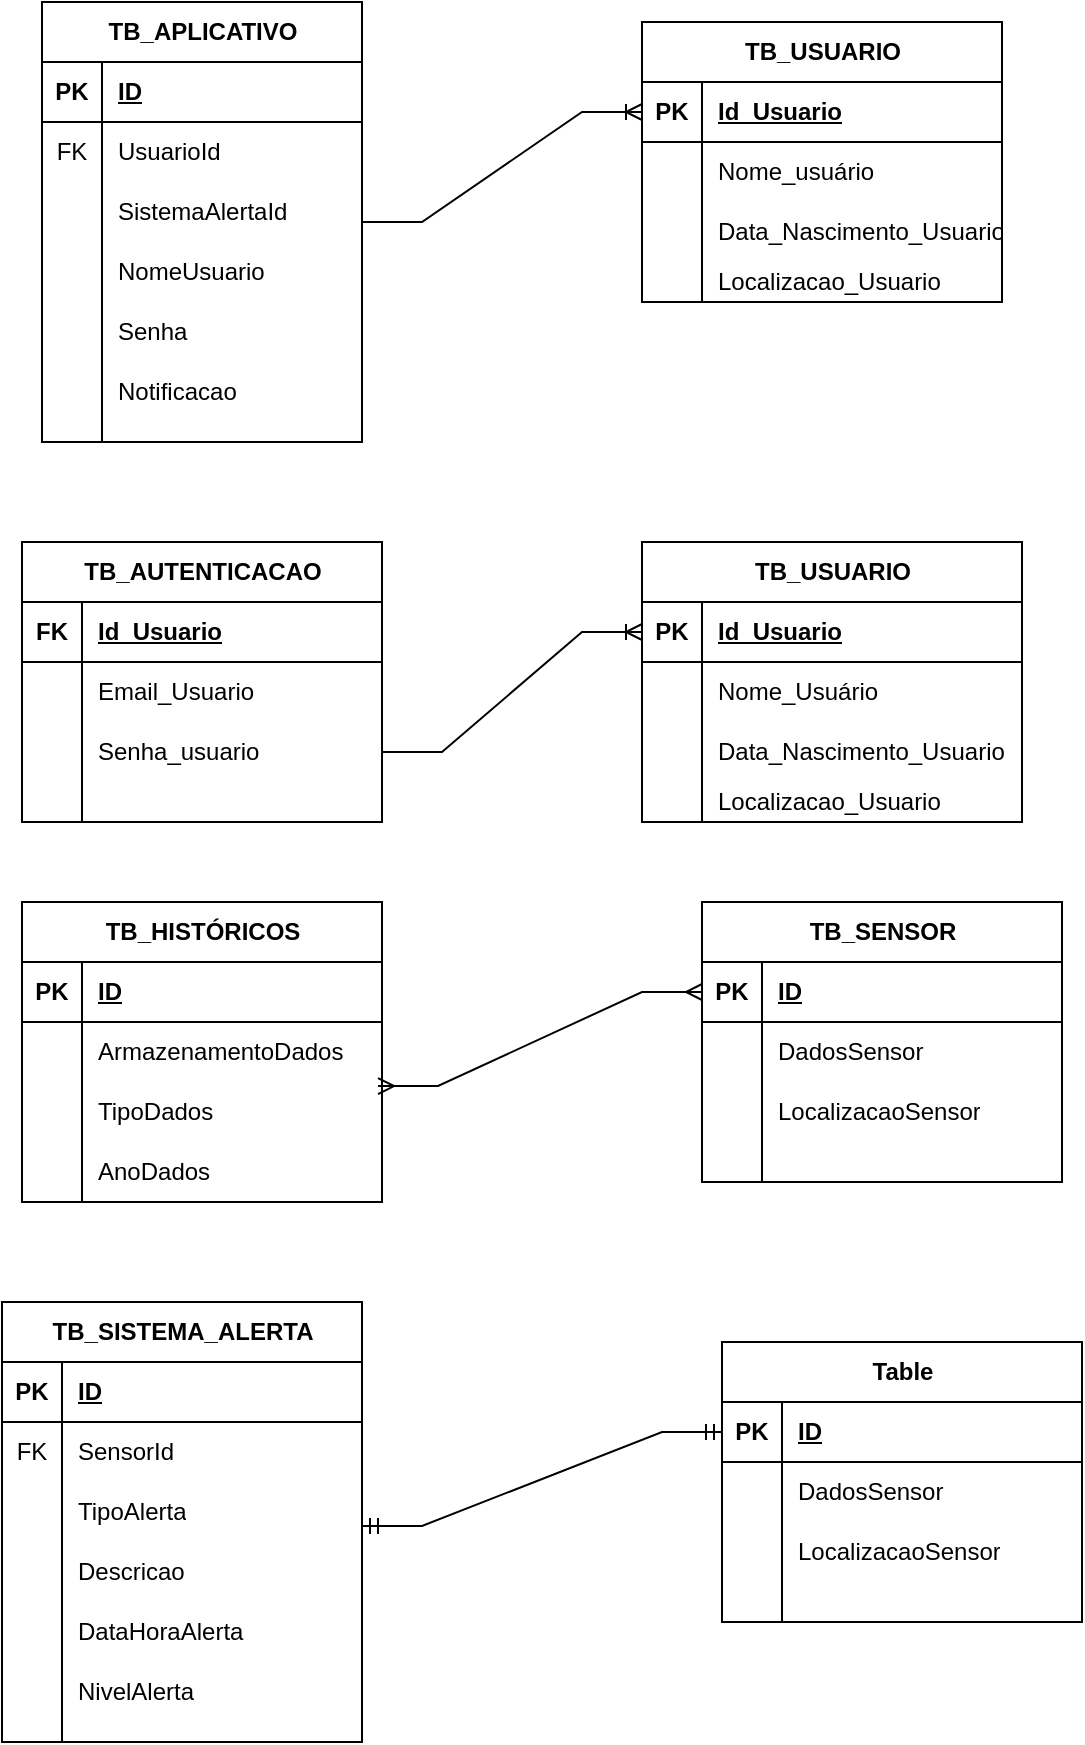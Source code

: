 <mxfile version="24.5.2" type="device">
  <diagram name="Página-1" id="_xn4fjppWbtkT4HepG00">
    <mxGraphModel dx="1035" dy="551" grid="1" gridSize="10" guides="1" tooltips="1" connect="1" arrows="1" fold="1" page="1" pageScale="1" pageWidth="827" pageHeight="1169" math="0" shadow="0">
      <root>
        <mxCell id="0" />
        <mxCell id="1" parent="0" />
        <mxCell id="BvhSq5Sa9tOor0ZgV3Le-1" value="TB_USUARIO" style="shape=table;startSize=30;container=1;collapsible=1;childLayout=tableLayout;fixedRows=1;rowLines=0;fontStyle=1;align=center;resizeLast=1;html=1;" parent="1" vertex="1">
          <mxGeometry x="370" y="40" width="180" height="140" as="geometry" />
        </mxCell>
        <mxCell id="BvhSq5Sa9tOor0ZgV3Le-2" value="" style="shape=tableRow;horizontal=0;startSize=0;swimlaneHead=0;swimlaneBody=0;fillColor=none;collapsible=0;dropTarget=0;points=[[0,0.5],[1,0.5]];portConstraint=eastwest;top=0;left=0;right=0;bottom=1;" parent="BvhSq5Sa9tOor0ZgV3Le-1" vertex="1">
          <mxGeometry y="30" width="180" height="30" as="geometry" />
        </mxCell>
        <mxCell id="BvhSq5Sa9tOor0ZgV3Le-3" value="PK" style="shape=partialRectangle;connectable=0;fillColor=none;top=0;left=0;bottom=0;right=0;fontStyle=1;overflow=hidden;whiteSpace=wrap;html=1;" parent="BvhSq5Sa9tOor0ZgV3Le-2" vertex="1">
          <mxGeometry width="30" height="30" as="geometry">
            <mxRectangle width="30" height="30" as="alternateBounds" />
          </mxGeometry>
        </mxCell>
        <mxCell id="BvhSq5Sa9tOor0ZgV3Le-4" value="&lt;font style=&quot;vertical-align: inherit;&quot;&gt;&lt;font style=&quot;vertical-align: inherit;&quot;&gt;Id_Usuario&lt;/font&gt;&lt;/font&gt;" style="shape=partialRectangle;connectable=0;fillColor=none;top=0;left=0;bottom=0;right=0;align=left;spacingLeft=6;fontStyle=5;overflow=hidden;whiteSpace=wrap;html=1;" parent="BvhSq5Sa9tOor0ZgV3Le-2" vertex="1">
          <mxGeometry x="30" width="150" height="30" as="geometry">
            <mxRectangle width="150" height="30" as="alternateBounds" />
          </mxGeometry>
        </mxCell>
        <mxCell id="BvhSq5Sa9tOor0ZgV3Le-5" value="" style="shape=tableRow;horizontal=0;startSize=0;swimlaneHead=0;swimlaneBody=0;fillColor=none;collapsible=0;dropTarget=0;points=[[0,0.5],[1,0.5]];portConstraint=eastwest;top=0;left=0;right=0;bottom=0;" parent="BvhSq5Sa9tOor0ZgV3Le-1" vertex="1">
          <mxGeometry y="60" width="180" height="30" as="geometry" />
        </mxCell>
        <mxCell id="BvhSq5Sa9tOor0ZgV3Le-6" value="" style="shape=partialRectangle;connectable=0;fillColor=none;top=0;left=0;bottom=0;right=0;editable=1;overflow=hidden;whiteSpace=wrap;html=1;" parent="BvhSq5Sa9tOor0ZgV3Le-5" vertex="1">
          <mxGeometry width="30" height="30" as="geometry">
            <mxRectangle width="30" height="30" as="alternateBounds" />
          </mxGeometry>
        </mxCell>
        <mxCell id="BvhSq5Sa9tOor0ZgV3Le-7" value="&lt;font style=&quot;vertical-align: inherit;&quot;&gt;&lt;font style=&quot;vertical-align: inherit;&quot;&gt;Nome_usuário&lt;/font&gt;&lt;/font&gt;" style="shape=partialRectangle;connectable=0;fillColor=none;top=0;left=0;bottom=0;right=0;align=left;spacingLeft=6;overflow=hidden;whiteSpace=wrap;html=1;" parent="BvhSq5Sa9tOor0ZgV3Le-5" vertex="1">
          <mxGeometry x="30" width="150" height="30" as="geometry">
            <mxRectangle width="150" height="30" as="alternateBounds" />
          </mxGeometry>
        </mxCell>
        <mxCell id="BvhSq5Sa9tOor0ZgV3Le-8" value="" style="shape=tableRow;horizontal=0;startSize=0;swimlaneHead=0;swimlaneBody=0;fillColor=none;collapsible=0;dropTarget=0;points=[[0,0.5],[1,0.5]];portConstraint=eastwest;top=0;left=0;right=0;bottom=0;" parent="BvhSq5Sa9tOor0ZgV3Le-1" vertex="1">
          <mxGeometry y="90" width="180" height="30" as="geometry" />
        </mxCell>
        <mxCell id="BvhSq5Sa9tOor0ZgV3Le-9" value="" style="shape=partialRectangle;connectable=0;fillColor=none;top=0;left=0;bottom=0;right=0;editable=1;overflow=hidden;whiteSpace=wrap;html=1;" parent="BvhSq5Sa9tOor0ZgV3Le-8" vertex="1">
          <mxGeometry width="30" height="30" as="geometry">
            <mxRectangle width="30" height="30" as="alternateBounds" />
          </mxGeometry>
        </mxCell>
        <mxCell id="BvhSq5Sa9tOor0ZgV3Le-10" value="&lt;font style=&quot;vertical-align: inherit;&quot;&gt;&lt;font style=&quot;vertical-align: inherit;&quot;&gt;Data_Nascimento_Usuario&lt;/font&gt;&lt;/font&gt;" style="shape=partialRectangle;connectable=0;fillColor=none;top=0;left=0;bottom=0;right=0;align=left;spacingLeft=6;overflow=hidden;whiteSpace=wrap;html=1;" parent="BvhSq5Sa9tOor0ZgV3Le-8" vertex="1">
          <mxGeometry x="30" width="150" height="30" as="geometry">
            <mxRectangle width="150" height="30" as="alternateBounds" />
          </mxGeometry>
        </mxCell>
        <mxCell id="BvhSq5Sa9tOor0ZgV3Le-11" value="" style="shape=tableRow;horizontal=0;startSize=0;swimlaneHead=0;swimlaneBody=0;fillColor=none;collapsible=0;dropTarget=0;points=[[0,0.5],[1,0.5]];portConstraint=eastwest;top=0;left=0;right=0;bottom=0;" parent="BvhSq5Sa9tOor0ZgV3Le-1" vertex="1">
          <mxGeometry y="120" width="180" height="20" as="geometry" />
        </mxCell>
        <mxCell id="BvhSq5Sa9tOor0ZgV3Le-12" value="" style="shape=partialRectangle;connectable=0;fillColor=none;top=0;left=0;bottom=0;right=0;editable=1;overflow=hidden;whiteSpace=wrap;html=1;" parent="BvhSq5Sa9tOor0ZgV3Le-11" vertex="1">
          <mxGeometry width="30" height="20" as="geometry">
            <mxRectangle width="30" height="20" as="alternateBounds" />
          </mxGeometry>
        </mxCell>
        <mxCell id="BvhSq5Sa9tOor0ZgV3Le-13" value="&lt;font style=&quot;vertical-align: inherit;&quot;&gt;&lt;font style=&quot;vertical-align: inherit;&quot;&gt;Localizacao_Usuario&lt;/font&gt;&lt;/font&gt;" style="shape=partialRectangle;connectable=0;fillColor=none;top=0;left=0;bottom=0;right=0;align=left;spacingLeft=6;overflow=hidden;whiteSpace=wrap;html=1;" parent="BvhSq5Sa9tOor0ZgV3Le-11" vertex="1">
          <mxGeometry x="30" width="150" height="20" as="geometry">
            <mxRectangle width="150" height="20" as="alternateBounds" />
          </mxGeometry>
        </mxCell>
        <mxCell id="RGxMdU2Y3Envvjph7J9F-1" value="&lt;font style=&quot;vertical-align: inherit;&quot;&gt;&lt;font style=&quot;vertical-align: inherit;&quot;&gt;&lt;font style=&quot;vertical-align: inherit;&quot;&gt;&lt;font style=&quot;vertical-align: inherit;&quot;&gt;TB_APLICATIVO&lt;/font&gt;&lt;/font&gt;&lt;/font&gt;&lt;/font&gt;" style="shape=table;startSize=30;container=1;collapsible=1;childLayout=tableLayout;fixedRows=1;rowLines=0;fontStyle=1;align=center;resizeLast=1;html=1;" vertex="1" parent="1">
          <mxGeometry x="70" y="30" width="160" height="220" as="geometry" />
        </mxCell>
        <mxCell id="RGxMdU2Y3Envvjph7J9F-2" value="" style="shape=tableRow;horizontal=0;startSize=0;swimlaneHead=0;swimlaneBody=0;fillColor=none;collapsible=0;dropTarget=0;points=[[0,0.5],[1,0.5]];portConstraint=eastwest;top=0;left=0;right=0;bottom=1;" vertex="1" parent="RGxMdU2Y3Envvjph7J9F-1">
          <mxGeometry y="30" width="160" height="30" as="geometry" />
        </mxCell>
        <mxCell id="RGxMdU2Y3Envvjph7J9F-3" value="PK" style="shape=partialRectangle;connectable=0;fillColor=none;top=0;left=0;bottom=0;right=0;fontStyle=1;overflow=hidden;whiteSpace=wrap;html=1;" vertex="1" parent="RGxMdU2Y3Envvjph7J9F-2">
          <mxGeometry width="30" height="30" as="geometry">
            <mxRectangle width="30" height="30" as="alternateBounds" />
          </mxGeometry>
        </mxCell>
        <mxCell id="RGxMdU2Y3Envvjph7J9F-4" value="&lt;font style=&quot;vertical-align: inherit;&quot;&gt;&lt;font style=&quot;vertical-align: inherit;&quot;&gt;&lt;font style=&quot;vertical-align: inherit;&quot;&gt;&lt;font style=&quot;vertical-align: inherit;&quot;&gt;ID&lt;/font&gt;&lt;/font&gt;&lt;/font&gt;&lt;/font&gt;" style="shape=partialRectangle;connectable=0;fillColor=none;top=0;left=0;bottom=0;right=0;align=left;spacingLeft=6;fontStyle=5;overflow=hidden;whiteSpace=wrap;html=1;" vertex="1" parent="RGxMdU2Y3Envvjph7J9F-2">
          <mxGeometry x="30" width="130" height="30" as="geometry">
            <mxRectangle width="130" height="30" as="alternateBounds" />
          </mxGeometry>
        </mxCell>
        <mxCell id="RGxMdU2Y3Envvjph7J9F-5" value="" style="shape=tableRow;horizontal=0;startSize=0;swimlaneHead=0;swimlaneBody=0;fillColor=none;collapsible=0;dropTarget=0;points=[[0,0.5],[1,0.5]];portConstraint=eastwest;top=0;left=0;right=0;bottom=0;" vertex="1" parent="RGxMdU2Y3Envvjph7J9F-1">
          <mxGeometry y="60" width="160" height="30" as="geometry" />
        </mxCell>
        <mxCell id="RGxMdU2Y3Envvjph7J9F-6" value="&lt;font style=&quot;vertical-align: inherit;&quot;&gt;&lt;font style=&quot;vertical-align: inherit;&quot;&gt;FK&lt;/font&gt;&lt;/font&gt;" style="shape=partialRectangle;connectable=0;fillColor=none;top=0;left=0;bottom=0;right=0;editable=1;overflow=hidden;whiteSpace=wrap;html=1;" vertex="1" parent="RGxMdU2Y3Envvjph7J9F-5">
          <mxGeometry width="30" height="30" as="geometry">
            <mxRectangle width="30" height="30" as="alternateBounds" />
          </mxGeometry>
        </mxCell>
        <mxCell id="RGxMdU2Y3Envvjph7J9F-7" value="&lt;font style=&quot;vertical-align: inherit;&quot;&gt;&lt;font style=&quot;vertical-align: inherit;&quot;&gt;&lt;font style=&quot;vertical-align: inherit;&quot;&gt;&lt;font style=&quot;vertical-align: inherit;&quot;&gt;UsuarioId&lt;/font&gt;&lt;/font&gt;&lt;/font&gt;&lt;/font&gt;" style="shape=partialRectangle;connectable=0;fillColor=none;top=0;left=0;bottom=0;right=0;align=left;spacingLeft=6;overflow=hidden;whiteSpace=wrap;html=1;" vertex="1" parent="RGxMdU2Y3Envvjph7J9F-5">
          <mxGeometry x="30" width="130" height="30" as="geometry">
            <mxRectangle width="130" height="30" as="alternateBounds" />
          </mxGeometry>
        </mxCell>
        <mxCell id="RGxMdU2Y3Envvjph7J9F-8" value="" style="shape=tableRow;horizontal=0;startSize=0;swimlaneHead=0;swimlaneBody=0;fillColor=none;collapsible=0;dropTarget=0;points=[[0,0.5],[1,0.5]];portConstraint=eastwest;top=0;left=0;right=0;bottom=0;" vertex="1" parent="RGxMdU2Y3Envvjph7J9F-1">
          <mxGeometry y="90" width="160" height="30" as="geometry" />
        </mxCell>
        <mxCell id="RGxMdU2Y3Envvjph7J9F-9" value="" style="shape=partialRectangle;connectable=0;fillColor=none;top=0;left=0;bottom=0;right=0;editable=1;overflow=hidden;whiteSpace=wrap;html=1;" vertex="1" parent="RGxMdU2Y3Envvjph7J9F-8">
          <mxGeometry width="30" height="30" as="geometry">
            <mxRectangle width="30" height="30" as="alternateBounds" />
          </mxGeometry>
        </mxCell>
        <mxCell id="RGxMdU2Y3Envvjph7J9F-10" value="&lt;font style=&quot;vertical-align: inherit;&quot;&gt;&lt;font style=&quot;vertical-align: inherit;&quot;&gt;&lt;font style=&quot;vertical-align: inherit;&quot;&gt;&lt;font style=&quot;vertical-align: inherit;&quot;&gt;SistemaAlertaId&lt;/font&gt;&lt;/font&gt;&lt;/font&gt;&lt;/font&gt;" style="shape=partialRectangle;connectable=0;fillColor=none;top=0;left=0;bottom=0;right=0;align=left;spacingLeft=6;overflow=hidden;whiteSpace=wrap;html=1;" vertex="1" parent="RGxMdU2Y3Envvjph7J9F-8">
          <mxGeometry x="30" width="130" height="30" as="geometry">
            <mxRectangle width="130" height="30" as="alternateBounds" />
          </mxGeometry>
        </mxCell>
        <mxCell id="RGxMdU2Y3Envvjph7J9F-11" value="" style="shape=tableRow;horizontal=0;startSize=0;swimlaneHead=0;swimlaneBody=0;fillColor=none;collapsible=0;dropTarget=0;points=[[0,0.5],[1,0.5]];portConstraint=eastwest;top=0;left=0;right=0;bottom=0;" vertex="1" parent="RGxMdU2Y3Envvjph7J9F-1">
          <mxGeometry y="120" width="160" height="100" as="geometry" />
        </mxCell>
        <mxCell id="RGxMdU2Y3Envvjph7J9F-12" value="" style="shape=partialRectangle;connectable=0;fillColor=none;top=0;left=0;bottom=0;right=0;editable=1;overflow=hidden;whiteSpace=wrap;html=1;" vertex="1" parent="RGxMdU2Y3Envvjph7J9F-11">
          <mxGeometry width="30" height="100" as="geometry">
            <mxRectangle width="30" height="100" as="alternateBounds" />
          </mxGeometry>
        </mxCell>
        <mxCell id="RGxMdU2Y3Envvjph7J9F-13" value="" style="shape=partialRectangle;connectable=0;fillColor=none;top=0;left=0;bottom=0;right=0;align=left;spacingLeft=6;overflow=hidden;whiteSpace=wrap;html=1;" vertex="1" parent="RGxMdU2Y3Envvjph7J9F-11">
          <mxGeometry x="30" width="130" height="100" as="geometry">
            <mxRectangle width="130" height="100" as="alternateBounds" />
          </mxGeometry>
        </mxCell>
        <mxCell id="RGxMdU2Y3Envvjph7J9F-14" value="" style="shape=tableRow;horizontal=0;startSize=0;swimlaneHead=0;swimlaneBody=0;fillColor=none;collapsible=0;dropTarget=0;points=[[0,0.5],[1,0.5]];portConstraint=eastwest;top=0;left=0;right=0;bottom=0;" vertex="1" parent="1">
          <mxGeometry x="60" y="180" width="180" height="30" as="geometry" />
        </mxCell>
        <mxCell id="RGxMdU2Y3Envvjph7J9F-15" value="" style="shape=partialRectangle;connectable=0;fillColor=none;top=0;left=0;bottom=0;right=0;editable=1;overflow=hidden;whiteSpace=wrap;html=1;" vertex="1" parent="RGxMdU2Y3Envvjph7J9F-14">
          <mxGeometry width="30" height="30" as="geometry">
            <mxRectangle width="30" height="30" as="alternateBounds" />
          </mxGeometry>
        </mxCell>
        <mxCell id="RGxMdU2Y3Envvjph7J9F-16" value="&lt;font style=&quot;vertical-align: inherit;&quot;&gt;&lt;font style=&quot;vertical-align: inherit;&quot;&gt;NomeUsuario&lt;/font&gt;&lt;/font&gt;" style="shape=partialRectangle;connectable=0;fillColor=none;top=0;left=0;bottom=0;right=0;align=left;spacingLeft=6;overflow=hidden;whiteSpace=wrap;html=1;" vertex="1" parent="1">
          <mxGeometry x="100" y="150" width="150" height="30" as="geometry">
            <mxRectangle width="150" height="30" as="alternateBounds" />
          </mxGeometry>
        </mxCell>
        <mxCell id="RGxMdU2Y3Envvjph7J9F-17" value="&lt;font style=&quot;vertical-align: inherit;&quot;&gt;&lt;font style=&quot;vertical-align: inherit;&quot;&gt;Senha&lt;/font&gt;&lt;/font&gt;" style="shape=partialRectangle;connectable=0;fillColor=none;top=0;left=0;bottom=0;right=0;align=left;spacingLeft=6;overflow=hidden;whiteSpace=wrap;html=1;" vertex="1" parent="1">
          <mxGeometry x="100" y="180" width="150" height="30" as="geometry">
            <mxRectangle width="150" height="30" as="alternateBounds" />
          </mxGeometry>
        </mxCell>
        <mxCell id="RGxMdU2Y3Envvjph7J9F-18" value="&lt;font style=&quot;vertical-align: inherit;&quot;&gt;&lt;font style=&quot;vertical-align: inherit;&quot;&gt;&lt;font style=&quot;vertical-align: inherit;&quot;&gt;&lt;font style=&quot;vertical-align: inherit;&quot;&gt;Notificacao&lt;/font&gt;&lt;/font&gt;&lt;/font&gt;&lt;/font&gt;" style="shape=partialRectangle;connectable=0;fillColor=none;top=0;left=0;bottom=0;right=0;align=left;spacingLeft=6;overflow=hidden;whiteSpace=wrap;html=1;" vertex="1" parent="1">
          <mxGeometry x="100" y="210" width="150" height="30" as="geometry">
            <mxRectangle width="150" height="30" as="alternateBounds" />
          </mxGeometry>
        </mxCell>
        <mxCell id="RGxMdU2Y3Envvjph7J9F-19" value="" style="edgeStyle=entityRelationEdgeStyle;fontSize=12;html=1;endArrow=ERoneToMany;rounded=0;entryX=0;entryY=0.5;entryDx=0;entryDy=0;" edge="1" parent="1" target="BvhSq5Sa9tOor0ZgV3Le-2">
          <mxGeometry width="100" height="100" relative="1" as="geometry">
            <mxPoint x="230" y="140" as="sourcePoint" />
            <mxPoint x="330" y="40" as="targetPoint" />
          </mxGeometry>
        </mxCell>
        <mxCell id="RGxMdU2Y3Envvjph7J9F-24" value="TB_USUARIO" style="shape=table;startSize=30;container=1;collapsible=1;childLayout=tableLayout;fixedRows=1;rowLines=0;fontStyle=1;align=center;resizeLast=1;html=1;" vertex="1" parent="1">
          <mxGeometry x="370" y="300" width="190" height="140" as="geometry" />
        </mxCell>
        <mxCell id="RGxMdU2Y3Envvjph7J9F-25" value="" style="shape=tableRow;horizontal=0;startSize=0;swimlaneHead=0;swimlaneBody=0;fillColor=none;collapsible=0;dropTarget=0;points=[[0,0.5],[1,0.5]];portConstraint=eastwest;top=0;left=0;right=0;bottom=1;" vertex="1" parent="RGxMdU2Y3Envvjph7J9F-24">
          <mxGeometry y="30" width="190" height="30" as="geometry" />
        </mxCell>
        <mxCell id="RGxMdU2Y3Envvjph7J9F-26" value="PK" style="shape=partialRectangle;connectable=0;fillColor=none;top=0;left=0;bottom=0;right=0;fontStyle=1;overflow=hidden;whiteSpace=wrap;html=1;" vertex="1" parent="RGxMdU2Y3Envvjph7J9F-25">
          <mxGeometry width="30" height="30" as="geometry">
            <mxRectangle width="30" height="30" as="alternateBounds" />
          </mxGeometry>
        </mxCell>
        <mxCell id="RGxMdU2Y3Envvjph7J9F-27" value="&lt;font style=&quot;vertical-align: inherit;&quot;&gt;&lt;font style=&quot;vertical-align: inherit;&quot;&gt;&lt;font style=&quot;vertical-align: inherit;&quot;&gt;&lt;font style=&quot;vertical-align: inherit;&quot;&gt;Id_Usuario&lt;/font&gt;&lt;/font&gt;&lt;/font&gt;&lt;/font&gt;" style="shape=partialRectangle;connectable=0;fillColor=none;top=0;left=0;bottom=0;right=0;align=left;spacingLeft=6;fontStyle=5;overflow=hidden;whiteSpace=wrap;html=1;" vertex="1" parent="RGxMdU2Y3Envvjph7J9F-25">
          <mxGeometry x="30" width="160" height="30" as="geometry">
            <mxRectangle width="160" height="30" as="alternateBounds" />
          </mxGeometry>
        </mxCell>
        <mxCell id="RGxMdU2Y3Envvjph7J9F-28" value="" style="shape=tableRow;horizontal=0;startSize=0;swimlaneHead=0;swimlaneBody=0;fillColor=none;collapsible=0;dropTarget=0;points=[[0,0.5],[1,0.5]];portConstraint=eastwest;top=0;left=0;right=0;bottom=0;" vertex="1" parent="RGxMdU2Y3Envvjph7J9F-24">
          <mxGeometry y="60" width="190" height="30" as="geometry" />
        </mxCell>
        <mxCell id="RGxMdU2Y3Envvjph7J9F-29" value="" style="shape=partialRectangle;connectable=0;fillColor=none;top=0;left=0;bottom=0;right=0;editable=1;overflow=hidden;whiteSpace=wrap;html=1;" vertex="1" parent="RGxMdU2Y3Envvjph7J9F-28">
          <mxGeometry width="30" height="30" as="geometry">
            <mxRectangle width="30" height="30" as="alternateBounds" />
          </mxGeometry>
        </mxCell>
        <mxCell id="RGxMdU2Y3Envvjph7J9F-30" value="&lt;font style=&quot;vertical-align: inherit;&quot;&gt;&lt;font style=&quot;vertical-align: inherit;&quot;&gt;Nome_Usuário&lt;/font&gt;&lt;/font&gt;" style="shape=partialRectangle;connectable=0;fillColor=none;top=0;left=0;bottom=0;right=0;align=left;spacingLeft=6;overflow=hidden;whiteSpace=wrap;html=1;" vertex="1" parent="RGxMdU2Y3Envvjph7J9F-28">
          <mxGeometry x="30" width="160" height="30" as="geometry">
            <mxRectangle width="160" height="30" as="alternateBounds" />
          </mxGeometry>
        </mxCell>
        <mxCell id="RGxMdU2Y3Envvjph7J9F-31" value="" style="shape=tableRow;horizontal=0;startSize=0;swimlaneHead=0;swimlaneBody=0;fillColor=none;collapsible=0;dropTarget=0;points=[[0,0.5],[1,0.5]];portConstraint=eastwest;top=0;left=0;right=0;bottom=0;" vertex="1" parent="RGxMdU2Y3Envvjph7J9F-24">
          <mxGeometry y="90" width="190" height="30" as="geometry" />
        </mxCell>
        <mxCell id="RGxMdU2Y3Envvjph7J9F-32" value="" style="shape=partialRectangle;connectable=0;fillColor=none;top=0;left=0;bottom=0;right=0;editable=1;overflow=hidden;whiteSpace=wrap;html=1;" vertex="1" parent="RGxMdU2Y3Envvjph7J9F-31">
          <mxGeometry width="30" height="30" as="geometry">
            <mxRectangle width="30" height="30" as="alternateBounds" />
          </mxGeometry>
        </mxCell>
        <mxCell id="RGxMdU2Y3Envvjph7J9F-33" value="&lt;font style=&quot;vertical-align: inherit;&quot;&gt;&lt;font style=&quot;vertical-align: inherit;&quot;&gt;Data_Nascimento_Usuario&lt;/font&gt;&lt;/font&gt;" style="shape=partialRectangle;connectable=0;fillColor=none;top=0;left=0;bottom=0;right=0;align=left;spacingLeft=6;overflow=hidden;whiteSpace=wrap;html=1;" vertex="1" parent="RGxMdU2Y3Envvjph7J9F-31">
          <mxGeometry x="30" width="160" height="30" as="geometry">
            <mxRectangle width="160" height="30" as="alternateBounds" />
          </mxGeometry>
        </mxCell>
        <mxCell id="RGxMdU2Y3Envvjph7J9F-34" value="" style="shape=tableRow;horizontal=0;startSize=0;swimlaneHead=0;swimlaneBody=0;fillColor=none;collapsible=0;dropTarget=0;points=[[0,0.5],[1,0.5]];portConstraint=eastwest;top=0;left=0;right=0;bottom=0;" vertex="1" parent="RGxMdU2Y3Envvjph7J9F-24">
          <mxGeometry y="120" width="190" height="20" as="geometry" />
        </mxCell>
        <mxCell id="RGxMdU2Y3Envvjph7J9F-35" value="" style="shape=partialRectangle;connectable=0;fillColor=none;top=0;left=0;bottom=0;right=0;editable=1;overflow=hidden;whiteSpace=wrap;html=1;" vertex="1" parent="RGxMdU2Y3Envvjph7J9F-34">
          <mxGeometry width="30" height="20" as="geometry">
            <mxRectangle width="30" height="20" as="alternateBounds" />
          </mxGeometry>
        </mxCell>
        <mxCell id="RGxMdU2Y3Envvjph7J9F-36" value="&lt;font style=&quot;vertical-align: inherit;&quot;&gt;&lt;font style=&quot;vertical-align: inherit;&quot;&gt;Localizacao_Usuario&lt;/font&gt;&lt;/font&gt;" style="shape=partialRectangle;connectable=0;fillColor=none;top=0;left=0;bottom=0;right=0;align=left;spacingLeft=6;overflow=hidden;whiteSpace=wrap;html=1;" vertex="1" parent="RGxMdU2Y3Envvjph7J9F-34">
          <mxGeometry x="30" width="160" height="20" as="geometry">
            <mxRectangle width="160" height="20" as="alternateBounds" />
          </mxGeometry>
        </mxCell>
        <mxCell id="RGxMdU2Y3Envvjph7J9F-37" value="&lt;font style=&quot;vertical-align: inherit;&quot;&gt;&lt;font style=&quot;vertical-align: inherit;&quot;&gt;TB_AUTENTICACAO&lt;/font&gt;&lt;/font&gt;" style="shape=table;startSize=30;container=1;collapsible=1;childLayout=tableLayout;fixedRows=1;rowLines=0;fontStyle=1;align=center;resizeLast=1;html=1;" vertex="1" parent="1">
          <mxGeometry x="60" y="300" width="180" height="140" as="geometry" />
        </mxCell>
        <mxCell id="RGxMdU2Y3Envvjph7J9F-38" value="" style="shape=tableRow;horizontal=0;startSize=0;swimlaneHead=0;swimlaneBody=0;fillColor=none;collapsible=0;dropTarget=0;points=[[0,0.5],[1,0.5]];portConstraint=eastwest;top=0;left=0;right=0;bottom=1;" vertex="1" parent="RGxMdU2Y3Envvjph7J9F-37">
          <mxGeometry y="30" width="180" height="30" as="geometry" />
        </mxCell>
        <mxCell id="RGxMdU2Y3Envvjph7J9F-39" value="&lt;font style=&quot;vertical-align: inherit;&quot;&gt;&lt;font style=&quot;vertical-align: inherit;&quot;&gt;FK&lt;/font&gt;&lt;/font&gt;" style="shape=partialRectangle;connectable=0;fillColor=none;top=0;left=0;bottom=0;right=0;fontStyle=1;overflow=hidden;whiteSpace=wrap;html=1;" vertex="1" parent="RGxMdU2Y3Envvjph7J9F-38">
          <mxGeometry width="30" height="30" as="geometry">
            <mxRectangle width="30" height="30" as="alternateBounds" />
          </mxGeometry>
        </mxCell>
        <mxCell id="RGxMdU2Y3Envvjph7J9F-40" value="&lt;font style=&quot;vertical-align: inherit;&quot;&gt;&lt;font style=&quot;vertical-align: inherit;&quot;&gt;&lt;font style=&quot;vertical-align: inherit;&quot;&gt;&lt;font style=&quot;vertical-align: inherit;&quot;&gt;&lt;font style=&quot;vertical-align: inherit;&quot;&gt;&lt;font style=&quot;vertical-align: inherit;&quot;&gt;&lt;font style=&quot;vertical-align: inherit;&quot;&gt;&lt;font style=&quot;vertical-align: inherit;&quot;&gt;Id_Usuario&lt;/font&gt;&lt;/font&gt;&lt;/font&gt;&lt;/font&gt;&lt;/font&gt;&lt;/font&gt;&lt;/font&gt;&lt;/font&gt;" style="shape=partialRectangle;connectable=0;fillColor=none;top=0;left=0;bottom=0;right=0;align=left;spacingLeft=6;fontStyle=5;overflow=hidden;whiteSpace=wrap;html=1;" vertex="1" parent="RGxMdU2Y3Envvjph7J9F-38">
          <mxGeometry x="30" width="150" height="30" as="geometry">
            <mxRectangle width="150" height="30" as="alternateBounds" />
          </mxGeometry>
        </mxCell>
        <mxCell id="RGxMdU2Y3Envvjph7J9F-41" value="" style="shape=tableRow;horizontal=0;startSize=0;swimlaneHead=0;swimlaneBody=0;fillColor=none;collapsible=0;dropTarget=0;points=[[0,0.5],[1,0.5]];portConstraint=eastwest;top=0;left=0;right=0;bottom=0;" vertex="1" parent="RGxMdU2Y3Envvjph7J9F-37">
          <mxGeometry y="60" width="180" height="30" as="geometry" />
        </mxCell>
        <mxCell id="RGxMdU2Y3Envvjph7J9F-42" value="" style="shape=partialRectangle;connectable=0;fillColor=none;top=0;left=0;bottom=0;right=0;editable=1;overflow=hidden;whiteSpace=wrap;html=1;" vertex="1" parent="RGxMdU2Y3Envvjph7J9F-41">
          <mxGeometry width="30" height="30" as="geometry">
            <mxRectangle width="30" height="30" as="alternateBounds" />
          </mxGeometry>
        </mxCell>
        <mxCell id="RGxMdU2Y3Envvjph7J9F-43" value="&lt;font style=&quot;vertical-align: inherit;&quot;&gt;&lt;font style=&quot;vertical-align: inherit;&quot;&gt;Email_Usuario&lt;/font&gt;&lt;/font&gt;" style="shape=partialRectangle;connectable=0;fillColor=none;top=0;left=0;bottom=0;right=0;align=left;spacingLeft=6;overflow=hidden;whiteSpace=wrap;html=1;" vertex="1" parent="RGxMdU2Y3Envvjph7J9F-41">
          <mxGeometry x="30" width="150" height="30" as="geometry">
            <mxRectangle width="150" height="30" as="alternateBounds" />
          </mxGeometry>
        </mxCell>
        <mxCell id="RGxMdU2Y3Envvjph7J9F-44" value="" style="shape=tableRow;horizontal=0;startSize=0;swimlaneHead=0;swimlaneBody=0;fillColor=none;collapsible=0;dropTarget=0;points=[[0,0.5],[1,0.5]];portConstraint=eastwest;top=0;left=0;right=0;bottom=0;" vertex="1" parent="RGxMdU2Y3Envvjph7J9F-37">
          <mxGeometry y="90" width="180" height="30" as="geometry" />
        </mxCell>
        <mxCell id="RGxMdU2Y3Envvjph7J9F-45" value="" style="shape=partialRectangle;connectable=0;fillColor=none;top=0;left=0;bottom=0;right=0;editable=1;overflow=hidden;whiteSpace=wrap;html=1;" vertex="1" parent="RGxMdU2Y3Envvjph7J9F-44">
          <mxGeometry width="30" height="30" as="geometry">
            <mxRectangle width="30" height="30" as="alternateBounds" />
          </mxGeometry>
        </mxCell>
        <mxCell id="RGxMdU2Y3Envvjph7J9F-46" value="&lt;font style=&quot;vertical-align: inherit;&quot;&gt;&lt;font style=&quot;vertical-align: inherit;&quot;&gt;Senha_usuario&lt;/font&gt;&lt;/font&gt;" style="shape=partialRectangle;connectable=0;fillColor=none;top=0;left=0;bottom=0;right=0;align=left;spacingLeft=6;overflow=hidden;whiteSpace=wrap;html=1;" vertex="1" parent="RGxMdU2Y3Envvjph7J9F-44">
          <mxGeometry x="30" width="150" height="30" as="geometry">
            <mxRectangle width="150" height="30" as="alternateBounds" />
          </mxGeometry>
        </mxCell>
        <mxCell id="RGxMdU2Y3Envvjph7J9F-47" value="" style="shape=tableRow;horizontal=0;startSize=0;swimlaneHead=0;swimlaneBody=0;fillColor=none;collapsible=0;dropTarget=0;points=[[0,0.5],[1,0.5]];portConstraint=eastwest;top=0;left=0;right=0;bottom=0;" vertex="1" parent="RGxMdU2Y3Envvjph7J9F-37">
          <mxGeometry y="120" width="180" height="20" as="geometry" />
        </mxCell>
        <mxCell id="RGxMdU2Y3Envvjph7J9F-48" value="" style="shape=partialRectangle;connectable=0;fillColor=none;top=0;left=0;bottom=0;right=0;editable=1;overflow=hidden;whiteSpace=wrap;html=1;" vertex="1" parent="RGxMdU2Y3Envvjph7J9F-47">
          <mxGeometry width="30" height="20" as="geometry">
            <mxRectangle width="30" height="20" as="alternateBounds" />
          </mxGeometry>
        </mxCell>
        <mxCell id="RGxMdU2Y3Envvjph7J9F-49" value="" style="shape=partialRectangle;connectable=0;fillColor=none;top=0;left=0;bottom=0;right=0;align=left;spacingLeft=6;overflow=hidden;whiteSpace=wrap;html=1;" vertex="1" parent="RGxMdU2Y3Envvjph7J9F-47">
          <mxGeometry x="30" width="150" height="20" as="geometry">
            <mxRectangle width="150" height="20" as="alternateBounds" />
          </mxGeometry>
        </mxCell>
        <mxCell id="RGxMdU2Y3Envvjph7J9F-50" value="" style="edgeStyle=entityRelationEdgeStyle;fontSize=12;html=1;endArrow=ERoneToMany;rounded=0;exitX=1;exitY=0.5;exitDx=0;exitDy=0;entryX=0;entryY=0.5;entryDx=0;entryDy=0;" edge="1" parent="1" source="RGxMdU2Y3Envvjph7J9F-44" target="RGxMdU2Y3Envvjph7J9F-25">
          <mxGeometry width="100" height="100" relative="1" as="geometry">
            <mxPoint x="250" y="410" as="sourcePoint" />
            <mxPoint x="350" y="310" as="targetPoint" />
          </mxGeometry>
        </mxCell>
        <mxCell id="RGxMdU2Y3Envvjph7J9F-51" value="TB_SENSOR" style="shape=table;startSize=30;container=1;collapsible=1;childLayout=tableLayout;fixedRows=1;rowLines=0;fontStyle=1;align=center;resizeLast=1;html=1;" vertex="1" parent="1">
          <mxGeometry x="400" y="480" width="180" height="140" as="geometry" />
        </mxCell>
        <mxCell id="RGxMdU2Y3Envvjph7J9F-52" value="" style="shape=tableRow;horizontal=0;startSize=0;swimlaneHead=0;swimlaneBody=0;fillColor=none;collapsible=0;dropTarget=0;points=[[0,0.5],[1,0.5]];portConstraint=eastwest;top=0;left=0;right=0;bottom=1;" vertex="1" parent="RGxMdU2Y3Envvjph7J9F-51">
          <mxGeometry y="30" width="180" height="30" as="geometry" />
        </mxCell>
        <mxCell id="RGxMdU2Y3Envvjph7J9F-53" value="PK" style="shape=partialRectangle;connectable=0;fillColor=none;top=0;left=0;bottom=0;right=0;fontStyle=1;overflow=hidden;whiteSpace=wrap;html=1;" vertex="1" parent="RGxMdU2Y3Envvjph7J9F-52">
          <mxGeometry width="30" height="30" as="geometry">
            <mxRectangle width="30" height="30" as="alternateBounds" />
          </mxGeometry>
        </mxCell>
        <mxCell id="RGxMdU2Y3Envvjph7J9F-54" value="ID" style="shape=partialRectangle;connectable=0;fillColor=none;top=0;left=0;bottom=0;right=0;align=left;spacingLeft=6;fontStyle=5;overflow=hidden;whiteSpace=wrap;html=1;" vertex="1" parent="RGxMdU2Y3Envvjph7J9F-52">
          <mxGeometry x="30" width="150" height="30" as="geometry">
            <mxRectangle width="150" height="30" as="alternateBounds" />
          </mxGeometry>
        </mxCell>
        <mxCell id="RGxMdU2Y3Envvjph7J9F-55" value="" style="shape=tableRow;horizontal=0;startSize=0;swimlaneHead=0;swimlaneBody=0;fillColor=none;collapsible=0;dropTarget=0;points=[[0,0.5],[1,0.5]];portConstraint=eastwest;top=0;left=0;right=0;bottom=0;" vertex="1" parent="RGxMdU2Y3Envvjph7J9F-51">
          <mxGeometry y="60" width="180" height="30" as="geometry" />
        </mxCell>
        <mxCell id="RGxMdU2Y3Envvjph7J9F-56" value="" style="shape=partialRectangle;connectable=0;fillColor=none;top=0;left=0;bottom=0;right=0;editable=1;overflow=hidden;whiteSpace=wrap;html=1;" vertex="1" parent="RGxMdU2Y3Envvjph7J9F-55">
          <mxGeometry width="30" height="30" as="geometry">
            <mxRectangle width="30" height="30" as="alternateBounds" />
          </mxGeometry>
        </mxCell>
        <mxCell id="RGxMdU2Y3Envvjph7J9F-57" value="DadosSensor" style="shape=partialRectangle;connectable=0;fillColor=none;top=0;left=0;bottom=0;right=0;align=left;spacingLeft=6;overflow=hidden;whiteSpace=wrap;html=1;" vertex="1" parent="RGxMdU2Y3Envvjph7J9F-55">
          <mxGeometry x="30" width="150" height="30" as="geometry">
            <mxRectangle width="150" height="30" as="alternateBounds" />
          </mxGeometry>
        </mxCell>
        <mxCell id="RGxMdU2Y3Envvjph7J9F-58" value="" style="shape=tableRow;horizontal=0;startSize=0;swimlaneHead=0;swimlaneBody=0;fillColor=none;collapsible=0;dropTarget=0;points=[[0,0.5],[1,0.5]];portConstraint=eastwest;top=0;left=0;right=0;bottom=0;" vertex="1" parent="RGxMdU2Y3Envvjph7J9F-51">
          <mxGeometry y="90" width="180" height="30" as="geometry" />
        </mxCell>
        <mxCell id="RGxMdU2Y3Envvjph7J9F-59" value="" style="shape=partialRectangle;connectable=0;fillColor=none;top=0;left=0;bottom=0;right=0;editable=1;overflow=hidden;whiteSpace=wrap;html=1;" vertex="1" parent="RGxMdU2Y3Envvjph7J9F-58">
          <mxGeometry width="30" height="30" as="geometry">
            <mxRectangle width="30" height="30" as="alternateBounds" />
          </mxGeometry>
        </mxCell>
        <mxCell id="RGxMdU2Y3Envvjph7J9F-60" value="LocalizacaoSensor" style="shape=partialRectangle;connectable=0;fillColor=none;top=0;left=0;bottom=0;right=0;align=left;spacingLeft=6;overflow=hidden;whiteSpace=wrap;html=1;" vertex="1" parent="RGxMdU2Y3Envvjph7J9F-58">
          <mxGeometry x="30" width="150" height="30" as="geometry">
            <mxRectangle width="150" height="30" as="alternateBounds" />
          </mxGeometry>
        </mxCell>
        <mxCell id="RGxMdU2Y3Envvjph7J9F-61" value="" style="shape=tableRow;horizontal=0;startSize=0;swimlaneHead=0;swimlaneBody=0;fillColor=none;collapsible=0;dropTarget=0;points=[[0,0.5],[1,0.5]];portConstraint=eastwest;top=0;left=0;right=0;bottom=0;" vertex="1" parent="RGxMdU2Y3Envvjph7J9F-51">
          <mxGeometry y="120" width="180" height="20" as="geometry" />
        </mxCell>
        <mxCell id="RGxMdU2Y3Envvjph7J9F-62" value="" style="shape=partialRectangle;connectable=0;fillColor=none;top=0;left=0;bottom=0;right=0;editable=1;overflow=hidden;whiteSpace=wrap;html=1;" vertex="1" parent="RGxMdU2Y3Envvjph7J9F-61">
          <mxGeometry width="30" height="20" as="geometry">
            <mxRectangle width="30" height="20" as="alternateBounds" />
          </mxGeometry>
        </mxCell>
        <mxCell id="RGxMdU2Y3Envvjph7J9F-63" value="" style="shape=partialRectangle;connectable=0;fillColor=none;top=0;left=0;bottom=0;right=0;align=left;spacingLeft=6;overflow=hidden;whiteSpace=wrap;html=1;" vertex="1" parent="RGxMdU2Y3Envvjph7J9F-61">
          <mxGeometry x="30" width="150" height="20" as="geometry">
            <mxRectangle width="150" height="20" as="alternateBounds" />
          </mxGeometry>
        </mxCell>
        <mxCell id="RGxMdU2Y3Envvjph7J9F-64" value="&lt;font style=&quot;vertical-align: inherit;&quot;&gt;&lt;font style=&quot;vertical-align: inherit;&quot;&gt;&lt;font style=&quot;vertical-align: inherit;&quot;&gt;&lt;font style=&quot;vertical-align: inherit;&quot;&gt;&lt;font style=&quot;vertical-align: inherit;&quot;&gt;&lt;font style=&quot;vertical-align: inherit;&quot;&gt;TB_HISTÓRICOS&lt;/font&gt;&lt;/font&gt;&lt;/font&gt;&lt;/font&gt;&lt;/font&gt;&lt;/font&gt;" style="shape=table;startSize=30;container=1;collapsible=1;childLayout=tableLayout;fixedRows=1;rowLines=0;fontStyle=1;align=center;resizeLast=1;html=1;" vertex="1" parent="1">
          <mxGeometry x="60" y="480" width="180" height="150" as="geometry" />
        </mxCell>
        <mxCell id="RGxMdU2Y3Envvjph7J9F-65" value="" style="shape=tableRow;horizontal=0;startSize=0;swimlaneHead=0;swimlaneBody=0;fillColor=none;collapsible=0;dropTarget=0;points=[[0,0.5],[1,0.5]];portConstraint=eastwest;top=0;left=0;right=0;bottom=1;" vertex="1" parent="RGxMdU2Y3Envvjph7J9F-64">
          <mxGeometry y="30" width="180" height="30" as="geometry" />
        </mxCell>
        <mxCell id="RGxMdU2Y3Envvjph7J9F-66" value="PK" style="shape=partialRectangle;connectable=0;fillColor=none;top=0;left=0;bottom=0;right=0;fontStyle=1;overflow=hidden;whiteSpace=wrap;html=1;" vertex="1" parent="RGxMdU2Y3Envvjph7J9F-65">
          <mxGeometry width="30" height="30" as="geometry">
            <mxRectangle width="30" height="30" as="alternateBounds" />
          </mxGeometry>
        </mxCell>
        <mxCell id="RGxMdU2Y3Envvjph7J9F-67" value="ID" style="shape=partialRectangle;connectable=0;fillColor=none;top=0;left=0;bottom=0;right=0;align=left;spacingLeft=6;fontStyle=5;overflow=hidden;whiteSpace=wrap;html=1;" vertex="1" parent="RGxMdU2Y3Envvjph7J9F-65">
          <mxGeometry x="30" width="150" height="30" as="geometry">
            <mxRectangle width="150" height="30" as="alternateBounds" />
          </mxGeometry>
        </mxCell>
        <mxCell id="RGxMdU2Y3Envvjph7J9F-68" value="" style="shape=tableRow;horizontal=0;startSize=0;swimlaneHead=0;swimlaneBody=0;fillColor=none;collapsible=0;dropTarget=0;points=[[0,0.5],[1,0.5]];portConstraint=eastwest;top=0;left=0;right=0;bottom=0;" vertex="1" parent="RGxMdU2Y3Envvjph7J9F-64">
          <mxGeometry y="60" width="180" height="30" as="geometry" />
        </mxCell>
        <mxCell id="RGxMdU2Y3Envvjph7J9F-69" value="" style="shape=partialRectangle;connectable=0;fillColor=none;top=0;left=0;bottom=0;right=0;editable=1;overflow=hidden;whiteSpace=wrap;html=1;" vertex="1" parent="RGxMdU2Y3Envvjph7J9F-68">
          <mxGeometry width="30" height="30" as="geometry">
            <mxRectangle width="30" height="30" as="alternateBounds" />
          </mxGeometry>
        </mxCell>
        <mxCell id="RGxMdU2Y3Envvjph7J9F-70" value="ArmazenamentoDados" style="shape=partialRectangle;connectable=0;fillColor=none;top=0;left=0;bottom=0;right=0;align=left;spacingLeft=6;overflow=hidden;whiteSpace=wrap;html=1;" vertex="1" parent="RGxMdU2Y3Envvjph7J9F-68">
          <mxGeometry x="30" width="150" height="30" as="geometry">
            <mxRectangle width="150" height="30" as="alternateBounds" />
          </mxGeometry>
        </mxCell>
        <mxCell id="RGxMdU2Y3Envvjph7J9F-71" value="" style="shape=tableRow;horizontal=0;startSize=0;swimlaneHead=0;swimlaneBody=0;fillColor=none;collapsible=0;dropTarget=0;points=[[0,0.5],[1,0.5]];portConstraint=eastwest;top=0;left=0;right=0;bottom=0;" vertex="1" parent="RGxMdU2Y3Envvjph7J9F-64">
          <mxGeometry y="90" width="180" height="30" as="geometry" />
        </mxCell>
        <mxCell id="RGxMdU2Y3Envvjph7J9F-72" value="" style="shape=partialRectangle;connectable=0;fillColor=none;top=0;left=0;bottom=0;right=0;editable=1;overflow=hidden;whiteSpace=wrap;html=1;" vertex="1" parent="RGxMdU2Y3Envvjph7J9F-71">
          <mxGeometry width="30" height="30" as="geometry">
            <mxRectangle width="30" height="30" as="alternateBounds" />
          </mxGeometry>
        </mxCell>
        <mxCell id="RGxMdU2Y3Envvjph7J9F-73" value="TipoDados" style="shape=partialRectangle;connectable=0;fillColor=none;top=0;left=0;bottom=0;right=0;align=left;spacingLeft=6;overflow=hidden;whiteSpace=wrap;html=1;" vertex="1" parent="RGxMdU2Y3Envvjph7J9F-71">
          <mxGeometry x="30" width="150" height="30" as="geometry">
            <mxRectangle width="150" height="30" as="alternateBounds" />
          </mxGeometry>
        </mxCell>
        <mxCell id="RGxMdU2Y3Envvjph7J9F-74" value="" style="shape=tableRow;horizontal=0;startSize=0;swimlaneHead=0;swimlaneBody=0;fillColor=none;collapsible=0;dropTarget=0;points=[[0,0.5],[1,0.5]];portConstraint=eastwest;top=0;left=0;right=0;bottom=0;" vertex="1" parent="RGxMdU2Y3Envvjph7J9F-64">
          <mxGeometry y="120" width="180" height="30" as="geometry" />
        </mxCell>
        <mxCell id="RGxMdU2Y3Envvjph7J9F-75" value="" style="shape=partialRectangle;connectable=0;fillColor=none;top=0;left=0;bottom=0;right=0;editable=1;overflow=hidden;whiteSpace=wrap;html=1;" vertex="1" parent="RGxMdU2Y3Envvjph7J9F-74">
          <mxGeometry width="30" height="30" as="geometry">
            <mxRectangle width="30" height="30" as="alternateBounds" />
          </mxGeometry>
        </mxCell>
        <mxCell id="RGxMdU2Y3Envvjph7J9F-76" value="AnoDados" style="shape=partialRectangle;connectable=0;fillColor=none;top=0;left=0;bottom=0;right=0;align=left;spacingLeft=6;overflow=hidden;whiteSpace=wrap;html=1;" vertex="1" parent="RGxMdU2Y3Envvjph7J9F-74">
          <mxGeometry x="30" width="150" height="30" as="geometry">
            <mxRectangle width="150" height="30" as="alternateBounds" />
          </mxGeometry>
        </mxCell>
        <mxCell id="RGxMdU2Y3Envvjph7J9F-77" value="" style="edgeStyle=entityRelationEdgeStyle;fontSize=12;html=1;endArrow=ERmany;startArrow=ERmany;rounded=0;exitX=0.989;exitY=0.067;exitDx=0;exitDy=0;exitPerimeter=0;entryX=0;entryY=0.5;entryDx=0;entryDy=0;" edge="1" parent="1" source="RGxMdU2Y3Envvjph7J9F-71" target="RGxMdU2Y3Envvjph7J9F-52">
          <mxGeometry width="100" height="100" relative="1" as="geometry">
            <mxPoint x="250" y="570" as="sourcePoint" />
            <mxPoint x="350" y="470" as="targetPoint" />
          </mxGeometry>
        </mxCell>
        <mxCell id="RGxMdU2Y3Envvjph7J9F-78" value="Table" style="shape=table;startSize=30;container=1;collapsible=1;childLayout=tableLayout;fixedRows=1;rowLines=0;fontStyle=1;align=center;resizeLast=1;html=1;" vertex="1" parent="1">
          <mxGeometry x="410" y="700" width="180" height="140" as="geometry" />
        </mxCell>
        <mxCell id="RGxMdU2Y3Envvjph7J9F-79" value="" style="shape=tableRow;horizontal=0;startSize=0;swimlaneHead=0;swimlaneBody=0;fillColor=none;collapsible=0;dropTarget=0;points=[[0,0.5],[1,0.5]];portConstraint=eastwest;top=0;left=0;right=0;bottom=1;" vertex="1" parent="RGxMdU2Y3Envvjph7J9F-78">
          <mxGeometry y="30" width="180" height="30" as="geometry" />
        </mxCell>
        <mxCell id="RGxMdU2Y3Envvjph7J9F-80" value="PK" style="shape=partialRectangle;connectable=0;fillColor=none;top=0;left=0;bottom=0;right=0;fontStyle=1;overflow=hidden;whiteSpace=wrap;html=1;" vertex="1" parent="RGxMdU2Y3Envvjph7J9F-79">
          <mxGeometry width="30" height="30" as="geometry">
            <mxRectangle width="30" height="30" as="alternateBounds" />
          </mxGeometry>
        </mxCell>
        <mxCell id="RGxMdU2Y3Envvjph7J9F-81" value="ID" style="shape=partialRectangle;connectable=0;fillColor=none;top=0;left=0;bottom=0;right=0;align=left;spacingLeft=6;fontStyle=5;overflow=hidden;whiteSpace=wrap;html=1;" vertex="1" parent="RGxMdU2Y3Envvjph7J9F-79">
          <mxGeometry x="30" width="150" height="30" as="geometry">
            <mxRectangle width="150" height="30" as="alternateBounds" />
          </mxGeometry>
        </mxCell>
        <mxCell id="RGxMdU2Y3Envvjph7J9F-82" value="" style="shape=tableRow;horizontal=0;startSize=0;swimlaneHead=0;swimlaneBody=0;fillColor=none;collapsible=0;dropTarget=0;points=[[0,0.5],[1,0.5]];portConstraint=eastwest;top=0;left=0;right=0;bottom=0;" vertex="1" parent="RGxMdU2Y3Envvjph7J9F-78">
          <mxGeometry y="60" width="180" height="30" as="geometry" />
        </mxCell>
        <mxCell id="RGxMdU2Y3Envvjph7J9F-83" value="" style="shape=partialRectangle;connectable=0;fillColor=none;top=0;left=0;bottom=0;right=0;editable=1;overflow=hidden;whiteSpace=wrap;html=1;" vertex="1" parent="RGxMdU2Y3Envvjph7J9F-82">
          <mxGeometry width="30" height="30" as="geometry">
            <mxRectangle width="30" height="30" as="alternateBounds" />
          </mxGeometry>
        </mxCell>
        <mxCell id="RGxMdU2Y3Envvjph7J9F-84" value="DadosSensor" style="shape=partialRectangle;connectable=0;fillColor=none;top=0;left=0;bottom=0;right=0;align=left;spacingLeft=6;overflow=hidden;whiteSpace=wrap;html=1;" vertex="1" parent="RGxMdU2Y3Envvjph7J9F-82">
          <mxGeometry x="30" width="150" height="30" as="geometry">
            <mxRectangle width="150" height="30" as="alternateBounds" />
          </mxGeometry>
        </mxCell>
        <mxCell id="RGxMdU2Y3Envvjph7J9F-85" value="" style="shape=tableRow;horizontal=0;startSize=0;swimlaneHead=0;swimlaneBody=0;fillColor=none;collapsible=0;dropTarget=0;points=[[0,0.5],[1,0.5]];portConstraint=eastwest;top=0;left=0;right=0;bottom=0;" vertex="1" parent="RGxMdU2Y3Envvjph7J9F-78">
          <mxGeometry y="90" width="180" height="30" as="geometry" />
        </mxCell>
        <mxCell id="RGxMdU2Y3Envvjph7J9F-86" value="" style="shape=partialRectangle;connectable=0;fillColor=none;top=0;left=0;bottom=0;right=0;editable=1;overflow=hidden;whiteSpace=wrap;html=1;" vertex="1" parent="RGxMdU2Y3Envvjph7J9F-85">
          <mxGeometry width="30" height="30" as="geometry">
            <mxRectangle width="30" height="30" as="alternateBounds" />
          </mxGeometry>
        </mxCell>
        <mxCell id="RGxMdU2Y3Envvjph7J9F-87" value="LocalizacaoSensor" style="shape=partialRectangle;connectable=0;fillColor=none;top=0;left=0;bottom=0;right=0;align=left;spacingLeft=6;overflow=hidden;whiteSpace=wrap;html=1;" vertex="1" parent="RGxMdU2Y3Envvjph7J9F-85">
          <mxGeometry x="30" width="150" height="30" as="geometry">
            <mxRectangle width="150" height="30" as="alternateBounds" />
          </mxGeometry>
        </mxCell>
        <mxCell id="RGxMdU2Y3Envvjph7J9F-88" value="" style="shape=tableRow;horizontal=0;startSize=0;swimlaneHead=0;swimlaneBody=0;fillColor=none;collapsible=0;dropTarget=0;points=[[0,0.5],[1,0.5]];portConstraint=eastwest;top=0;left=0;right=0;bottom=0;" vertex="1" parent="RGxMdU2Y3Envvjph7J9F-78">
          <mxGeometry y="120" width="180" height="20" as="geometry" />
        </mxCell>
        <mxCell id="RGxMdU2Y3Envvjph7J9F-89" value="" style="shape=partialRectangle;connectable=0;fillColor=none;top=0;left=0;bottom=0;right=0;editable=1;overflow=hidden;whiteSpace=wrap;html=1;" vertex="1" parent="RGxMdU2Y3Envvjph7J9F-88">
          <mxGeometry width="30" height="20" as="geometry">
            <mxRectangle width="30" height="20" as="alternateBounds" />
          </mxGeometry>
        </mxCell>
        <mxCell id="RGxMdU2Y3Envvjph7J9F-90" value="" style="shape=partialRectangle;connectable=0;fillColor=none;top=0;left=0;bottom=0;right=0;align=left;spacingLeft=6;overflow=hidden;whiteSpace=wrap;html=1;" vertex="1" parent="RGxMdU2Y3Envvjph7J9F-88">
          <mxGeometry x="30" width="150" height="20" as="geometry">
            <mxRectangle width="150" height="20" as="alternateBounds" />
          </mxGeometry>
        </mxCell>
        <mxCell id="RGxMdU2Y3Envvjph7J9F-91" value="TB_SISTEMA_ALERTA" style="shape=table;startSize=30;container=1;collapsible=1;childLayout=tableLayout;fixedRows=1;rowLines=0;fontStyle=1;align=center;resizeLast=1;html=1;" vertex="1" parent="1">
          <mxGeometry x="50" y="680" width="180" height="220" as="geometry" />
        </mxCell>
        <mxCell id="RGxMdU2Y3Envvjph7J9F-92" value="" style="shape=tableRow;horizontal=0;startSize=0;swimlaneHead=0;swimlaneBody=0;fillColor=none;collapsible=0;dropTarget=0;points=[[0,0.5],[1,0.5]];portConstraint=eastwest;top=0;left=0;right=0;bottom=1;" vertex="1" parent="RGxMdU2Y3Envvjph7J9F-91">
          <mxGeometry y="30" width="180" height="30" as="geometry" />
        </mxCell>
        <mxCell id="RGxMdU2Y3Envvjph7J9F-93" value="PK" style="shape=partialRectangle;connectable=0;fillColor=none;top=0;left=0;bottom=0;right=0;fontStyle=1;overflow=hidden;whiteSpace=wrap;html=1;" vertex="1" parent="RGxMdU2Y3Envvjph7J9F-92">
          <mxGeometry width="30" height="30" as="geometry">
            <mxRectangle width="30" height="30" as="alternateBounds" />
          </mxGeometry>
        </mxCell>
        <mxCell id="RGxMdU2Y3Envvjph7J9F-94" value="ID" style="shape=partialRectangle;connectable=0;fillColor=none;top=0;left=0;bottom=0;right=0;align=left;spacingLeft=6;fontStyle=5;overflow=hidden;whiteSpace=wrap;html=1;" vertex="1" parent="RGxMdU2Y3Envvjph7J9F-92">
          <mxGeometry x="30" width="150" height="30" as="geometry">
            <mxRectangle width="150" height="30" as="alternateBounds" />
          </mxGeometry>
        </mxCell>
        <mxCell id="RGxMdU2Y3Envvjph7J9F-95" value="" style="shape=tableRow;horizontal=0;startSize=0;swimlaneHead=0;swimlaneBody=0;fillColor=none;collapsible=0;dropTarget=0;points=[[0,0.5],[1,0.5]];portConstraint=eastwest;top=0;left=0;right=0;bottom=0;" vertex="1" parent="RGxMdU2Y3Envvjph7J9F-91">
          <mxGeometry y="60" width="180" height="30" as="geometry" />
        </mxCell>
        <mxCell id="RGxMdU2Y3Envvjph7J9F-96" value="FK" style="shape=partialRectangle;connectable=0;fillColor=none;top=0;left=0;bottom=0;right=0;editable=1;overflow=hidden;whiteSpace=wrap;html=1;" vertex="1" parent="RGxMdU2Y3Envvjph7J9F-95">
          <mxGeometry width="30" height="30" as="geometry">
            <mxRectangle width="30" height="30" as="alternateBounds" />
          </mxGeometry>
        </mxCell>
        <mxCell id="RGxMdU2Y3Envvjph7J9F-97" value="SensorId" style="shape=partialRectangle;connectable=0;fillColor=none;top=0;left=0;bottom=0;right=0;align=left;spacingLeft=6;overflow=hidden;whiteSpace=wrap;html=1;" vertex="1" parent="RGxMdU2Y3Envvjph7J9F-95">
          <mxGeometry x="30" width="150" height="30" as="geometry">
            <mxRectangle width="150" height="30" as="alternateBounds" />
          </mxGeometry>
        </mxCell>
        <mxCell id="RGxMdU2Y3Envvjph7J9F-98" value="" style="shape=tableRow;horizontal=0;startSize=0;swimlaneHead=0;swimlaneBody=0;fillColor=none;collapsible=0;dropTarget=0;points=[[0,0.5],[1,0.5]];portConstraint=eastwest;top=0;left=0;right=0;bottom=0;" vertex="1" parent="RGxMdU2Y3Envvjph7J9F-91">
          <mxGeometry y="90" width="180" height="30" as="geometry" />
        </mxCell>
        <mxCell id="RGxMdU2Y3Envvjph7J9F-99" value="" style="shape=partialRectangle;connectable=0;fillColor=none;top=0;left=0;bottom=0;right=0;editable=1;overflow=hidden;whiteSpace=wrap;html=1;" vertex="1" parent="RGxMdU2Y3Envvjph7J9F-98">
          <mxGeometry width="30" height="30" as="geometry">
            <mxRectangle width="30" height="30" as="alternateBounds" />
          </mxGeometry>
        </mxCell>
        <mxCell id="RGxMdU2Y3Envvjph7J9F-100" value="TipoAlerta" style="shape=partialRectangle;connectable=0;fillColor=none;top=0;left=0;bottom=0;right=0;align=left;spacingLeft=6;overflow=hidden;whiteSpace=wrap;html=1;" vertex="1" parent="RGxMdU2Y3Envvjph7J9F-98">
          <mxGeometry x="30" width="150" height="30" as="geometry">
            <mxRectangle width="150" height="30" as="alternateBounds" />
          </mxGeometry>
        </mxCell>
        <mxCell id="RGxMdU2Y3Envvjph7J9F-101" value="" style="shape=tableRow;horizontal=0;startSize=0;swimlaneHead=0;swimlaneBody=0;fillColor=none;collapsible=0;dropTarget=0;points=[[0,0.5],[1,0.5]];portConstraint=eastwest;top=0;left=0;right=0;bottom=0;" vertex="1" parent="RGxMdU2Y3Envvjph7J9F-91">
          <mxGeometry y="120" width="180" height="100" as="geometry" />
        </mxCell>
        <mxCell id="RGxMdU2Y3Envvjph7J9F-102" value="" style="shape=partialRectangle;connectable=0;fillColor=none;top=0;left=0;bottom=0;right=0;editable=1;overflow=hidden;whiteSpace=wrap;html=1;" vertex="1" parent="RGxMdU2Y3Envvjph7J9F-101">
          <mxGeometry width="30" height="100" as="geometry">
            <mxRectangle width="30" height="100" as="alternateBounds" />
          </mxGeometry>
        </mxCell>
        <mxCell id="RGxMdU2Y3Envvjph7J9F-103" value="" style="shape=partialRectangle;connectable=0;fillColor=none;top=0;left=0;bottom=0;right=0;align=left;spacingLeft=6;overflow=hidden;whiteSpace=wrap;html=1;" vertex="1" parent="RGxMdU2Y3Envvjph7J9F-101">
          <mxGeometry x="30" width="150" height="100" as="geometry">
            <mxRectangle width="150" height="100" as="alternateBounds" />
          </mxGeometry>
        </mxCell>
        <mxCell id="RGxMdU2Y3Envvjph7J9F-104" value="Descricao" style="shape=partialRectangle;connectable=0;fillColor=none;top=0;left=0;bottom=0;right=0;align=left;spacingLeft=6;overflow=hidden;whiteSpace=wrap;html=1;" vertex="1" parent="1">
          <mxGeometry x="80" y="800" width="150" height="30" as="geometry">
            <mxRectangle width="150" height="30" as="alternateBounds" />
          </mxGeometry>
        </mxCell>
        <mxCell id="RGxMdU2Y3Envvjph7J9F-105" value="DataHoraAlerta" style="shape=partialRectangle;connectable=0;fillColor=none;top=0;left=0;bottom=0;right=0;align=left;spacingLeft=6;overflow=hidden;whiteSpace=wrap;html=1;" vertex="1" parent="1">
          <mxGeometry x="80" y="830" width="150" height="30" as="geometry">
            <mxRectangle width="150" height="30" as="alternateBounds" />
          </mxGeometry>
        </mxCell>
        <mxCell id="RGxMdU2Y3Envvjph7J9F-106" value="NivelAlerta" style="shape=partialRectangle;connectable=0;fillColor=none;top=0;left=0;bottom=0;right=0;align=left;spacingLeft=6;overflow=hidden;whiteSpace=wrap;html=1;" vertex="1" parent="1">
          <mxGeometry x="80" y="860" width="150" height="30" as="geometry">
            <mxRectangle width="150" height="30" as="alternateBounds" />
          </mxGeometry>
        </mxCell>
        <mxCell id="RGxMdU2Y3Envvjph7J9F-107" value="" style="edgeStyle=entityRelationEdgeStyle;fontSize=12;html=1;endArrow=ERmandOne;startArrow=ERmandOne;rounded=0;exitX=1;exitY=0.733;exitDx=0;exitDy=0;exitPerimeter=0;entryX=0;entryY=0.5;entryDx=0;entryDy=0;" edge="1" parent="1" source="RGxMdU2Y3Envvjph7J9F-98" target="RGxMdU2Y3Envvjph7J9F-79">
          <mxGeometry width="100" height="100" relative="1" as="geometry">
            <mxPoint x="260" y="790" as="sourcePoint" />
            <mxPoint x="360" y="690" as="targetPoint" />
            <Array as="points">
              <mxPoint x="280" y="770" />
            </Array>
          </mxGeometry>
        </mxCell>
      </root>
    </mxGraphModel>
  </diagram>
</mxfile>
